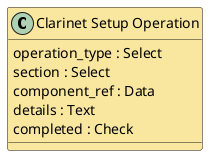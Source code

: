 @startuml
class "Clarinet Setup Operation" #F9E79F {
  operation_type : Select
  section : Select
  component_ref : Data
  details : Text
  completed : Check
}
@enduml
